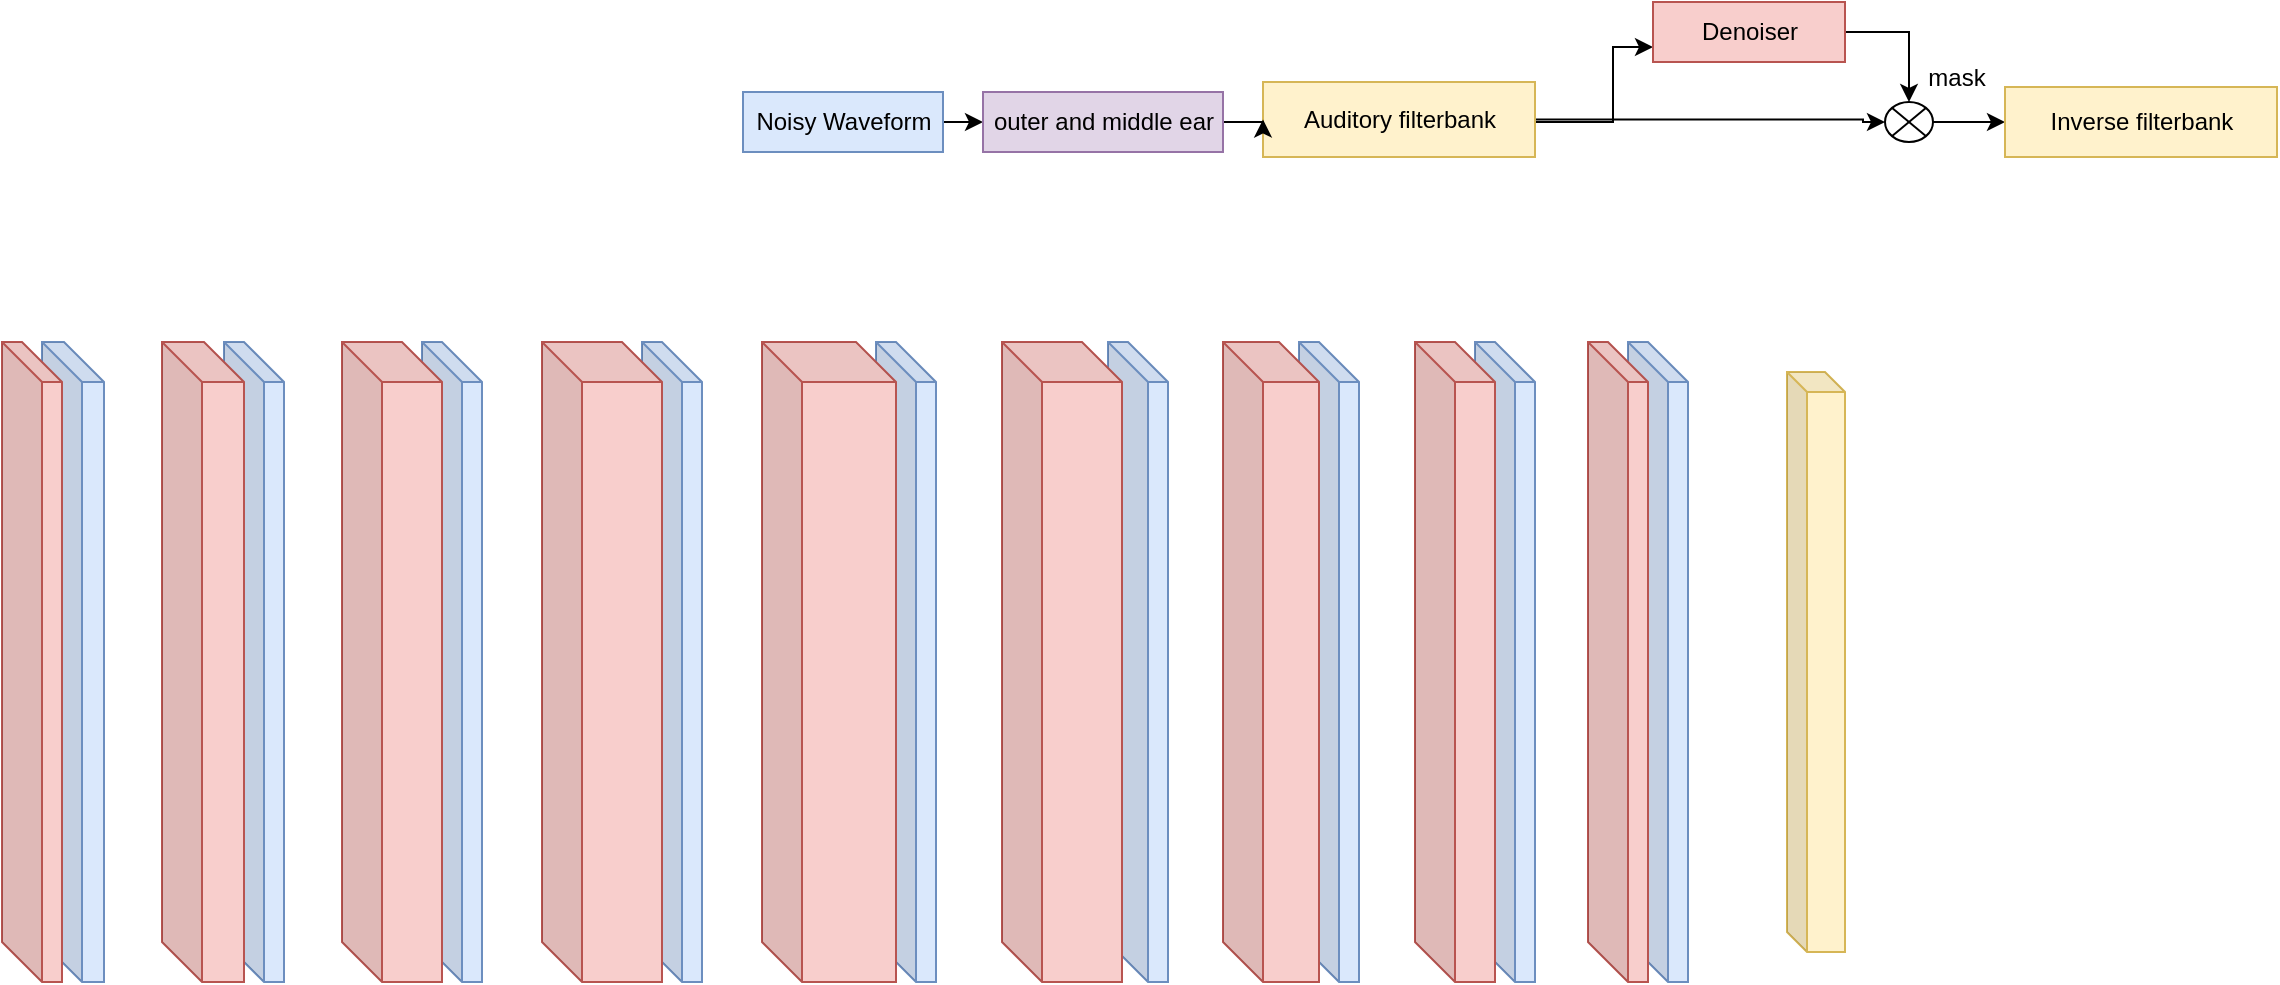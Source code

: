 <mxfile version="20.8.20" type="github">
  <diagram name="第 1 页" id="A7y-OVJT-mDbY2HOoiZ-">
    <mxGraphModel dx="1969" dy="663" grid="1" gridSize="10" guides="1" tooltips="1" connect="1" arrows="1" fold="1" page="1" pageScale="1" pageWidth="827" pageHeight="1169" math="0" shadow="0">
      <root>
        <mxCell id="0" />
        <mxCell id="1" parent="0" />
        <mxCell id="XXLzyL1vh3Rbw9BeUKaH-12" style="edgeStyle=orthogonalEdgeStyle;rounded=0;orthogonalLoop=1;jettySize=auto;html=1;exitX=1;exitY=0.5;exitDx=0;exitDy=0;entryX=0;entryY=0.5;entryDx=0;entryDy=0;" edge="1" parent="1" source="XXLzyL1vh3Rbw9BeUKaH-2" target="XXLzyL1vh3Rbw9BeUKaH-4">
          <mxGeometry relative="1" as="geometry" />
        </mxCell>
        <mxCell id="XXLzyL1vh3Rbw9BeUKaH-2" value="Noisy Waveform" style="rounded=0;whiteSpace=wrap;html=1;fillColor=#dae8fc;strokeColor=#6c8ebf;" vertex="1" parent="1">
          <mxGeometry x="-9.5" y="95" width="100" height="30" as="geometry" />
        </mxCell>
        <mxCell id="XXLzyL1vh3Rbw9BeUKaH-17" style="edgeStyle=orthogonalEdgeStyle;rounded=0;orthogonalLoop=1;jettySize=auto;html=1;exitX=1;exitY=0.5;exitDx=0;exitDy=0;entryX=0;entryY=0.5;entryDx=0;entryDy=0;entryPerimeter=0;" edge="1" parent="1" source="XXLzyL1vh3Rbw9BeUKaH-3" target="XXLzyL1vh3Rbw9BeUKaH-7">
          <mxGeometry relative="1" as="geometry">
            <Array as="points">
              <mxPoint x="550.5" y="109" />
              <mxPoint x="550.5" y="110" />
            </Array>
          </mxGeometry>
        </mxCell>
        <mxCell id="XXLzyL1vh3Rbw9BeUKaH-18" style="edgeStyle=orthogonalEdgeStyle;rounded=0;orthogonalLoop=1;jettySize=auto;html=1;entryX=0;entryY=0.75;entryDx=0;entryDy=0;" edge="1" parent="1" source="XXLzyL1vh3Rbw9BeUKaH-3" target="XXLzyL1vh3Rbw9BeUKaH-6">
          <mxGeometry relative="1" as="geometry">
            <mxPoint x="390.5" y="100" as="sourcePoint" />
            <Array as="points">
              <mxPoint x="425.5" y="110" />
              <mxPoint x="425.5" y="73" />
            </Array>
          </mxGeometry>
        </mxCell>
        <mxCell id="XXLzyL1vh3Rbw9BeUKaH-3" value="Auditory filterbank" style="rounded=0;whiteSpace=wrap;html=1;fillColor=#fff2cc;strokeColor=#d6b656;" vertex="1" parent="1">
          <mxGeometry x="250.5" y="90" width="136" height="37.5" as="geometry" />
        </mxCell>
        <mxCell id="XXLzyL1vh3Rbw9BeUKaH-13" style="edgeStyle=orthogonalEdgeStyle;rounded=0;orthogonalLoop=1;jettySize=auto;html=1;exitX=1;exitY=0.5;exitDx=0;exitDy=0;entryX=0;entryY=0.5;entryDx=0;entryDy=0;" edge="1" parent="1" source="XXLzyL1vh3Rbw9BeUKaH-4" target="XXLzyL1vh3Rbw9BeUKaH-3">
          <mxGeometry relative="1" as="geometry" />
        </mxCell>
        <mxCell id="XXLzyL1vh3Rbw9BeUKaH-4" value="outer and middle ear" style="rounded=0;whiteSpace=wrap;html=1;fillColor=#e1d5e7;strokeColor=#9673a6;" vertex="1" parent="1">
          <mxGeometry x="110.5" y="95" width="120" height="30" as="geometry" />
        </mxCell>
        <mxCell id="XXLzyL1vh3Rbw9BeUKaH-15" style="edgeStyle=orthogonalEdgeStyle;rounded=0;orthogonalLoop=1;jettySize=auto;html=1;entryX=0.5;entryY=0;entryDx=0;entryDy=0;entryPerimeter=0;" edge="1" parent="1" source="XXLzyL1vh3Rbw9BeUKaH-6" target="XXLzyL1vh3Rbw9BeUKaH-7">
          <mxGeometry relative="1" as="geometry" />
        </mxCell>
        <mxCell id="XXLzyL1vh3Rbw9BeUKaH-6" value="Denoiser" style="rounded=0;whiteSpace=wrap;html=1;fillColor=#f8cecc;strokeColor=#b85450;" vertex="1" parent="1">
          <mxGeometry x="445.5" y="50" width="96" height="30" as="geometry" />
        </mxCell>
        <mxCell id="XXLzyL1vh3Rbw9BeUKaH-19" style="edgeStyle=orthogonalEdgeStyle;rounded=0;orthogonalLoop=1;jettySize=auto;html=1;exitX=1;exitY=0.5;exitDx=0;exitDy=0;exitPerimeter=0;entryX=0;entryY=0.5;entryDx=0;entryDy=0;" edge="1" parent="1" source="XXLzyL1vh3Rbw9BeUKaH-7" target="XXLzyL1vh3Rbw9BeUKaH-9">
          <mxGeometry relative="1" as="geometry" />
        </mxCell>
        <mxCell id="XXLzyL1vh3Rbw9BeUKaH-7" value="" style="verticalLabelPosition=bottom;verticalAlign=top;html=1;shape=mxgraph.flowchart.or;" vertex="1" parent="1">
          <mxGeometry x="561.5" y="100" width="24" height="20" as="geometry" />
        </mxCell>
        <mxCell id="XXLzyL1vh3Rbw9BeUKaH-9" value="Inverse filterbank" style="rounded=0;whiteSpace=wrap;html=1;fillColor=#fff2cc;strokeColor=#d6b656;" vertex="1" parent="1">
          <mxGeometry x="621.5" y="92.5" width="136" height="35" as="geometry" />
        </mxCell>
        <mxCell id="XXLzyL1vh3Rbw9BeUKaH-10" value="mask" style="text;html=1;align=center;verticalAlign=middle;resizable=0;points=[];autosize=1;strokeColor=none;fillColor=none;" vertex="1" parent="1">
          <mxGeometry x="571.5" y="72.5" width="50" height="30" as="geometry" />
        </mxCell>
        <mxCell id="XXLzyL1vh3Rbw9BeUKaH-20" value="" style="shape=cube;whiteSpace=wrap;html=1;boundedLbl=1;backgroundOutline=1;darkOpacity=0.05;darkOpacity2=0.1;fillColor=#dae8fc;strokeColor=#6c8ebf;" vertex="1" parent="1">
          <mxGeometry x="-360" y="220" width="31" height="320" as="geometry" />
        </mxCell>
        <mxCell id="XXLzyL1vh3Rbw9BeUKaH-21" value="" style="shape=cube;whiteSpace=wrap;html=1;boundedLbl=1;backgroundOutline=1;darkOpacity=0.05;darkOpacity2=0.1;fillColor=#f8cecc;strokeColor=#b85450;size=20;" vertex="1" parent="1">
          <mxGeometry x="-380" y="220" width="30" height="320" as="geometry" />
        </mxCell>
        <mxCell id="XXLzyL1vh3Rbw9BeUKaH-22" value="" style="shape=cube;whiteSpace=wrap;html=1;boundedLbl=1;backgroundOutline=1;darkOpacity=0.05;darkOpacity2=0.1;fillColor=#dae8fc;strokeColor=#6c8ebf;" vertex="1" parent="1">
          <mxGeometry x="-269" y="220" width="30" height="320" as="geometry" />
        </mxCell>
        <mxCell id="XXLzyL1vh3Rbw9BeUKaH-23" value="" style="shape=cube;whiteSpace=wrap;html=1;boundedLbl=1;backgroundOutline=1;darkOpacity=0.05;darkOpacity2=0.1;fillColor=#f8cecc;strokeColor=#b85450;" vertex="1" parent="1">
          <mxGeometry x="-300" y="220" width="41" height="320" as="geometry" />
        </mxCell>
        <mxCell id="XXLzyL1vh3Rbw9BeUKaH-24" value="" style="shape=cube;whiteSpace=wrap;html=1;boundedLbl=1;backgroundOutline=1;darkOpacity=0.05;darkOpacity2=0.1;fillColor=#dae8fc;strokeColor=#6c8ebf;" vertex="1" parent="1">
          <mxGeometry x="-170" y="220" width="30" height="320" as="geometry" />
        </mxCell>
        <mxCell id="XXLzyL1vh3Rbw9BeUKaH-25" value="" style="shape=cube;whiteSpace=wrap;html=1;boundedLbl=1;backgroundOutline=1;darkOpacity=0.05;darkOpacity2=0.1;fillColor=#f8cecc;strokeColor=#b85450;" vertex="1" parent="1">
          <mxGeometry x="-210" y="220" width="50" height="320" as="geometry" />
        </mxCell>
        <mxCell id="XXLzyL1vh3Rbw9BeUKaH-26" value="" style="shape=cube;whiteSpace=wrap;html=1;boundedLbl=1;backgroundOutline=1;darkOpacity=0.05;darkOpacity2=0.1;fillColor=#dae8fc;strokeColor=#6c8ebf;" vertex="1" parent="1">
          <mxGeometry x="-60" y="220" width="30" height="320" as="geometry" />
        </mxCell>
        <mxCell id="XXLzyL1vh3Rbw9BeUKaH-27" value="" style="shape=cube;whiteSpace=wrap;html=1;boundedLbl=1;backgroundOutline=1;darkOpacity=0.05;darkOpacity2=0.1;fillColor=#f8cecc;strokeColor=#b85450;" vertex="1" parent="1">
          <mxGeometry x="-110" y="220" width="60" height="320" as="geometry" />
        </mxCell>
        <mxCell id="XXLzyL1vh3Rbw9BeUKaH-28" value="" style="shape=cube;whiteSpace=wrap;html=1;boundedLbl=1;backgroundOutline=1;darkOpacity=0.05;darkOpacity2=0.1;fillColor=#dae8fc;strokeColor=#6c8ebf;" vertex="1" parent="1">
          <mxGeometry x="57" y="220" width="30" height="320" as="geometry" />
        </mxCell>
        <mxCell id="XXLzyL1vh3Rbw9BeUKaH-29" value="" style="shape=cube;whiteSpace=wrap;html=1;boundedLbl=1;backgroundOutline=1;darkOpacity=0.05;darkOpacity2=0.1;fillColor=#f8cecc;strokeColor=#b85450;" vertex="1" parent="1">
          <mxGeometry y="220" width="67" height="320" as="geometry" />
        </mxCell>
        <mxCell id="XXLzyL1vh3Rbw9BeUKaH-30" value="" style="shape=cube;whiteSpace=wrap;html=1;boundedLbl=1;backgroundOutline=1;darkOpacity=0.05;darkOpacity2=0.1;fillColor=#dae8fc;strokeColor=#6c8ebf;" vertex="1" parent="1">
          <mxGeometry x="173" y="220" width="30" height="320" as="geometry" />
        </mxCell>
        <mxCell id="XXLzyL1vh3Rbw9BeUKaH-31" value="" style="shape=cube;whiteSpace=wrap;html=1;boundedLbl=1;backgroundOutline=1;darkOpacity=0.05;darkOpacity2=0.1;fillColor=#f8cecc;strokeColor=#b85450;" vertex="1" parent="1">
          <mxGeometry x="120" y="220" width="60" height="320" as="geometry" />
        </mxCell>
        <mxCell id="XXLzyL1vh3Rbw9BeUKaH-32" value="" style="shape=cube;whiteSpace=wrap;html=1;boundedLbl=1;backgroundOutline=1;darkOpacity=0.05;darkOpacity2=0.1;fillColor=#dae8fc;strokeColor=#6c8ebf;" vertex="1" parent="1">
          <mxGeometry x="268.5" y="220" width="30" height="320" as="geometry" />
        </mxCell>
        <mxCell id="XXLzyL1vh3Rbw9BeUKaH-33" value="" style="shape=cube;whiteSpace=wrap;html=1;boundedLbl=1;backgroundOutline=1;darkOpacity=0.05;darkOpacity2=0.1;fillColor=#f8cecc;strokeColor=#b85450;" vertex="1" parent="1">
          <mxGeometry x="230.5" y="220" width="48" height="320" as="geometry" />
        </mxCell>
        <mxCell id="XXLzyL1vh3Rbw9BeUKaH-34" value="" style="shape=cube;whiteSpace=wrap;html=1;boundedLbl=1;backgroundOutline=1;darkOpacity=0.05;darkOpacity2=0.1;fillColor=#dae8fc;strokeColor=#6c8ebf;" vertex="1" parent="1">
          <mxGeometry x="356.5" y="220" width="30" height="320" as="geometry" />
        </mxCell>
        <mxCell id="XXLzyL1vh3Rbw9BeUKaH-35" value="" style="shape=cube;whiteSpace=wrap;html=1;boundedLbl=1;backgroundOutline=1;darkOpacity=0.05;darkOpacity2=0.1;fillColor=#f8cecc;strokeColor=#b85450;" vertex="1" parent="1">
          <mxGeometry x="326.5" y="220" width="40" height="320" as="geometry" />
        </mxCell>
        <mxCell id="XXLzyL1vh3Rbw9BeUKaH-36" value="" style="shape=cube;whiteSpace=wrap;html=1;boundedLbl=1;backgroundOutline=1;darkOpacity=0.05;darkOpacity2=0.1;fillColor=#dae8fc;strokeColor=#6c8ebf;" vertex="1" parent="1">
          <mxGeometry x="433" y="220" width="30" height="320" as="geometry" />
        </mxCell>
        <mxCell id="XXLzyL1vh3Rbw9BeUKaH-37" value="" style="shape=cube;whiteSpace=wrap;html=1;boundedLbl=1;backgroundOutline=1;darkOpacity=0.05;darkOpacity2=0.1;fillColor=#f8cecc;strokeColor=#b85450;" vertex="1" parent="1">
          <mxGeometry x="413" y="220" width="30" height="320" as="geometry" />
        </mxCell>
        <mxCell id="XXLzyL1vh3Rbw9BeUKaH-39" value="" style="shape=cube;whiteSpace=wrap;html=1;boundedLbl=1;backgroundOutline=1;darkOpacity=0.05;darkOpacity2=0.1;fillColor=#fff2cc;strokeColor=#d6b656;size=10;" vertex="1" parent="1">
          <mxGeometry x="512.5" y="235" width="29" height="290" as="geometry" />
        </mxCell>
      </root>
    </mxGraphModel>
  </diagram>
</mxfile>
